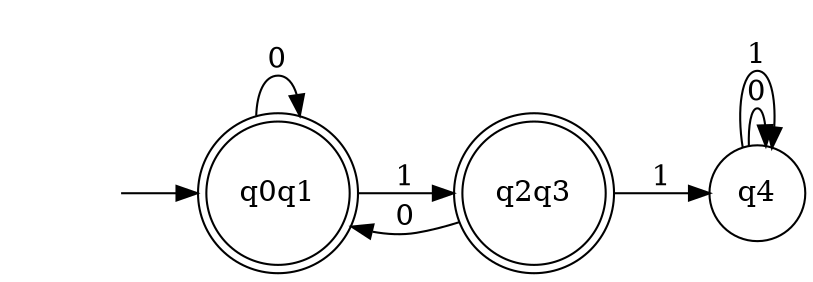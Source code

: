 digraph "tfm\static\imagem\AFD_MIN" {
	graph [rankdir=LR]
	"" [label="" shape=plaintext]
	q0q1 [label=q0q1 shape=doublecircle]
	q2q3 [label=q2q3 shape=doublecircle]
	q4 [label=q4 shape=circle]
	"" -> q0q1 [label=""]
	q0q1 -> q0q1 [label=0]
	q0q1 -> q2q3 [label=1]
	q2q3 -> q0q1 [label=0]
	q2q3 -> q4 [label=1]
	q4 -> q4 [label=0]
	q4 -> q4 [label=1]
}
